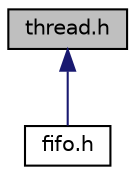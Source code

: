 digraph "thread.h"
{
 // LATEX_PDF_SIZE
  edge [fontname="Helvetica",fontsize="10",labelfontname="Helvetica",labelfontsize="10"];
  node [fontname="Helvetica",fontsize="10",shape=record];
  Node1 [label="thread.h",height=0.2,width=0.4,color="black", fillcolor="grey75", style="filled", fontcolor="black",tooltip="POSIX threads library wrapper module."];
  Node1 -> Node2 [dir="back",color="midnightblue",fontsize="10",style="solid",fontname="Helvetica"];
  Node2 [label="fifo.h",height=0.2,width=0.4,color="black", fillcolor="white", style="filled",URL="$fifo_8h_source.html",tooltip=" "];
}
